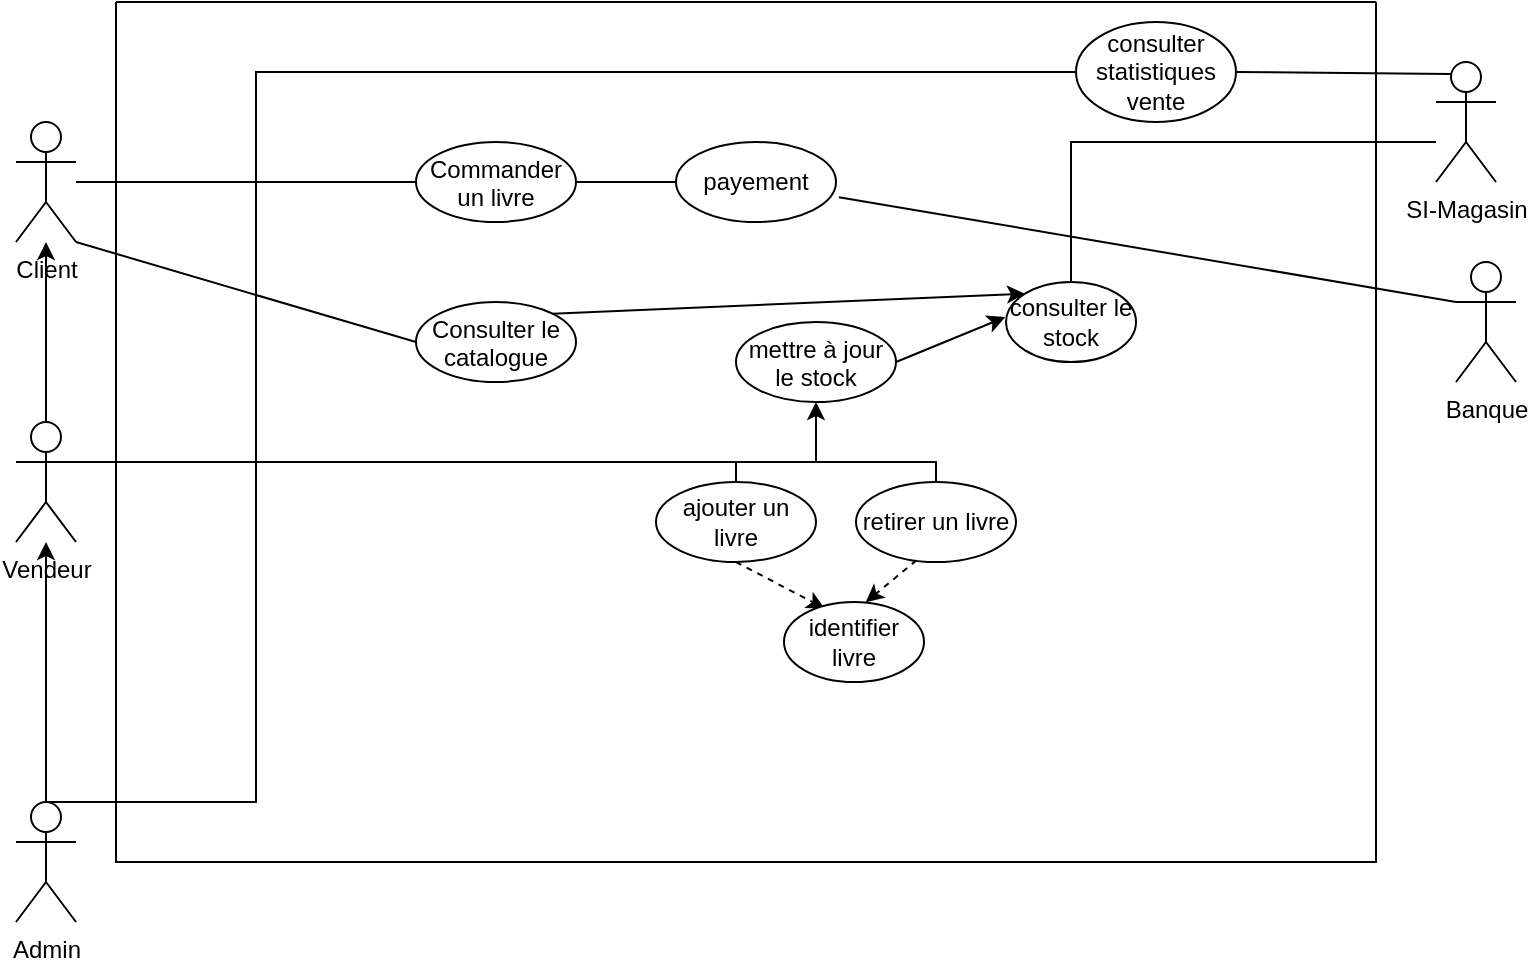 <mxfile version="27.0.6">
  <diagram name="Page-1" id="Vy9dcZTcigtyyk6QfVFo">
    <mxGraphModel dx="1426" dy="835" grid="1" gridSize="10" guides="1" tooltips="1" connect="1" arrows="1" fold="1" page="1" pageScale="1" pageWidth="827" pageHeight="1169" math="0" shadow="0">
      <root>
        <mxCell id="0" />
        <mxCell id="1" parent="0" />
        <mxCell id="Zop6etKtP2Gz7wqvCrPE-1" value="Client" style="shape=umlActor;verticalLabelPosition=bottom;verticalAlign=top;html=1;outlineConnect=0;" parent="1" vertex="1">
          <mxGeometry x="30" y="80" width="30" height="60" as="geometry" />
        </mxCell>
        <mxCell id="Zop6etKtP2Gz7wqvCrPE-7" value="Admin" style="shape=umlActor;verticalLabelPosition=bottom;verticalAlign=top;html=1;outlineConnect=0;" parent="1" vertex="1">
          <mxGeometry x="30" y="420" width="30" height="60" as="geometry" />
        </mxCell>
        <mxCell id="Zop6etKtP2Gz7wqvCrPE-10" value="Vendeur" style="shape=umlActor;verticalLabelPosition=bottom;verticalAlign=top;html=1;outlineConnect=0;" parent="1" vertex="1">
          <mxGeometry x="30" y="230" width="30" height="60" as="geometry" />
        </mxCell>
        <mxCell id="Zop6etKtP2Gz7wqvCrPE-11" value="&lt;div&gt;mettre à jour&lt;/div&gt;&lt;div&gt;le stock&lt;/div&gt;" style="ellipse;whiteSpace=wrap;html=1;verticalAlign=top;" parent="1" vertex="1">
          <mxGeometry x="390" y="180" width="80" height="40" as="geometry" />
        </mxCell>
        <mxCell id="Zop6etKtP2Gz7wqvCrPE-22" value="" style="edgeStyle=orthogonalEdgeStyle;rounded=0;orthogonalLoop=1;jettySize=auto;html=1;exitX=0.5;exitY=0;exitDx=0;exitDy=0;" parent="1" source="Zop6etKtP2Gz7wqvCrPE-16" target="Zop6etKtP2Gz7wqvCrPE-11" edge="1">
          <mxGeometry relative="1" as="geometry">
            <Array as="points">
              <mxPoint x="390" y="250" />
              <mxPoint x="430" y="250" />
            </Array>
          </mxGeometry>
        </mxCell>
        <mxCell id="Zop6etKtP2Gz7wqvCrPE-16" value="ajouter un livre" style="ellipse;whiteSpace=wrap;html=1;" parent="1" vertex="1">
          <mxGeometry x="350" y="260" width="80" height="40" as="geometry" />
        </mxCell>
        <mxCell id="Zop6etKtP2Gz7wqvCrPE-26" value="retirer un livre" style="ellipse;whiteSpace=wrap;html=1;" parent="1" vertex="1">
          <mxGeometry x="450" y="260" width="80" height="40" as="geometry" />
        </mxCell>
        <mxCell id="Zop6etKtP2Gz7wqvCrPE-28" value="" style="endArrow=none;html=1;rounded=0;exitX=0.5;exitY=0;exitDx=0;exitDy=0;" parent="1" source="Zop6etKtP2Gz7wqvCrPE-26" edge="1">
          <mxGeometry width="50" height="50" relative="1" as="geometry">
            <mxPoint x="350" y="380" as="sourcePoint" />
            <mxPoint x="390" y="250" as="targetPoint" />
            <Array as="points">
              <mxPoint x="490" y="250" />
              <mxPoint x="420" y="250" />
              <mxPoint x="390" y="250" />
            </Array>
          </mxGeometry>
        </mxCell>
        <mxCell id="Zop6etKtP2Gz7wqvCrPE-30" value="" style="dashed=1;html=1;rounded=0;exitX=0.5;exitY=1;exitDx=0;exitDy=0;entryX=0.291;entryY=0.081;entryDx=0;entryDy=0;entryPerimeter=0;" parent="1" source="Zop6etKtP2Gz7wqvCrPE-16" target="Zop6etKtP2Gz7wqvCrPE-32" edge="1">
          <mxGeometry width="50" height="50" relative="1" as="geometry">
            <mxPoint x="350" y="380" as="sourcePoint" />
            <mxPoint x="350" y="360" as="targetPoint" />
          </mxGeometry>
        </mxCell>
        <mxCell id="Zop6etKtP2Gz7wqvCrPE-31" value="" style="dashed=1;html=1;rounded=0;exitX=0.378;exitY=0.979;exitDx=0;exitDy=0;exitPerimeter=0;entryX=0.584;entryY=0.002;entryDx=0;entryDy=0;entryPerimeter=0;" parent="1" source="Zop6etKtP2Gz7wqvCrPE-26" target="Zop6etKtP2Gz7wqvCrPE-32" edge="1">
          <mxGeometry width="50" height="50" relative="1" as="geometry">
            <mxPoint x="330" y="310" as="sourcePoint" />
            <mxPoint x="390" y="350" as="targetPoint" />
          </mxGeometry>
        </mxCell>
        <mxCell id="Zop6etKtP2Gz7wqvCrPE-32" value="identifier livre" style="ellipse;whiteSpace=wrap;html=1;" parent="1" vertex="1">
          <mxGeometry x="414" y="320" width="70" height="40" as="geometry" />
        </mxCell>
        <mxCell id="Zop6etKtP2Gz7wqvCrPE-33" value="" style="edgeStyle=orthogonalEdgeStyle;rounded=0;orthogonalLoop=1;jettySize=auto;html=1;entryX=0;entryY=0.5;entryDx=0;entryDy=0;endArrow=null;" parent="1" source="Zop6etKtP2Gz7wqvCrPE-1" target="Zop6etKtP2Gz7wqvCrPE-34" edge="1">
          <mxGeometry relative="1" as="geometry">
            <mxPoint x="250" y="529.7" as="sourcePoint" />
            <mxPoint x="330" y="529.7" as="targetPoint" />
          </mxGeometry>
        </mxCell>
        <mxCell id="Zop6etKtP2Gz7wqvCrPE-34" value="Commander un livre" style="ellipse;whiteSpace=wrap;html=1;verticalAlign=top;" parent="1" vertex="1">
          <mxGeometry x="230" y="90" width="80" height="40" as="geometry" />
        </mxCell>
        <mxCell id="Zop6etKtP2Gz7wqvCrPE-39" value="" style="endArrow=null;html=1;rounded=0;exitX=1;exitY=1;exitDx=0;exitDy=0;exitPerimeter=0;entryX=0;entryY=0.5;entryDx=0;entryDy=0;" parent="1" source="Zop6etKtP2Gz7wqvCrPE-1" target="Zop6etKtP2Gz7wqvCrPE-40" edge="1">
          <mxGeometry width="50" height="50" relative="1" as="geometry">
            <mxPoint x="330" y="420" as="sourcePoint" />
            <mxPoint x="320" y="480" as="targetPoint" />
            <Array as="points" />
          </mxGeometry>
        </mxCell>
        <mxCell id="Zop6etKtP2Gz7wqvCrPE-40" value="Consulter le catalogue" style="ellipse;whiteSpace=wrap;html=1;verticalAlign=top;" parent="1" vertex="1">
          <mxGeometry x="230" y="170" width="80" height="40" as="geometry" />
        </mxCell>
        <mxCell id="Zop6etKtP2Gz7wqvCrPE-42" value="" style="html=1;rounded=0;exitX=1;exitY=0.5;exitDx=0;exitDy=0;entryX=-0.006;entryY=0.439;entryDx=0;entryDy=0;entryPerimeter=0;" parent="1" source="Zop6etKtP2Gz7wqvCrPE-11" target="Zop6etKtP2Gz7wqvCrPE-44" edge="1">
          <mxGeometry width="50" height="50" relative="1" as="geometry">
            <mxPoint x="330" y="420" as="sourcePoint" />
            <mxPoint x="520" y="176" as="targetPoint" />
          </mxGeometry>
        </mxCell>
        <mxCell id="Zop6etKtP2Gz7wqvCrPE-44" value="consulter le stock" style="ellipse;whiteSpace=wrap;html=1;" parent="1" vertex="1">
          <mxGeometry x="525" y="160" width="65" height="40" as="geometry" />
        </mxCell>
        <mxCell id="Zop6etKtP2Gz7wqvCrPE-48" value="" style="html=1;rounded=0;exitX=1;exitY=0;exitDx=0;exitDy=0;entryX=0;entryY=0;entryDx=0;entryDy=0;" parent="1" source="Zop6etKtP2Gz7wqvCrPE-40" target="Zop6etKtP2Gz7wqvCrPE-44" edge="1">
          <mxGeometry width="50" height="50" relative="1" as="geometry">
            <mxPoint x="560" y="340" as="sourcePoint" />
            <mxPoint x="610" y="290" as="targetPoint" />
          </mxGeometry>
        </mxCell>
        <mxCell id="Zop6etKtP2Gz7wqvCrPE-53" style="edgeStyle=orthogonalEdgeStyle;rounded=0;orthogonalLoop=1;jettySize=auto;html=1;entryX=0.5;entryY=0;entryDx=0;entryDy=0;endArrow=null;" parent="1" source="Zop6etKtP2Gz7wqvCrPE-51" target="Zop6etKtP2Gz7wqvCrPE-44" edge="1">
          <mxGeometry relative="1" as="geometry">
            <Array as="points">
              <mxPoint x="558" y="90" />
            </Array>
          </mxGeometry>
        </mxCell>
        <mxCell id="Zop6etKtP2Gz7wqvCrPE-51" value="&lt;div&gt;SI-Magasin&lt;/div&gt;" style="shape=umlActor;verticalLabelPosition=bottom;verticalAlign=top;html=1;outlineConnect=0;" parent="1" vertex="1">
          <mxGeometry x="740" y="50" width="30" height="60" as="geometry" />
        </mxCell>
        <mxCell id="Zop6etKtP2Gz7wqvCrPE-54" value="consulter statistiques vente" style="ellipse;whiteSpace=wrap;html=1;" parent="1" vertex="1">
          <mxGeometry x="560" y="30" width="80" height="50" as="geometry" />
        </mxCell>
        <mxCell id="Zop6etKtP2Gz7wqvCrPE-55" value="" style="endArrow=none;html=1;rounded=0;exitX=0.25;exitY=0.1;exitDx=0;exitDy=0;exitPerimeter=0;entryX=1;entryY=0.5;entryDx=0;entryDy=0;" parent="1" source="Zop6etKtP2Gz7wqvCrPE-51" target="Zop6etKtP2Gz7wqvCrPE-54" edge="1">
          <mxGeometry width="50" height="50" relative="1" as="geometry">
            <mxPoint x="430" y="280" as="sourcePoint" />
            <mxPoint x="480" y="230" as="targetPoint" />
          </mxGeometry>
        </mxCell>
        <mxCell id="Zop6etKtP2Gz7wqvCrPE-57" style="edgeStyle=orthogonalEdgeStyle;rounded=0;orthogonalLoop=1;jettySize=auto;html=1;entryX=0.5;entryY=0;entryDx=0;entryDy=0;entryPerimeter=0;endArrow=null;" parent="1" source="Zop6etKtP2Gz7wqvCrPE-54" target="Zop6etKtP2Gz7wqvCrPE-7" edge="1">
          <mxGeometry relative="1" as="geometry">
            <Array as="points">
              <mxPoint x="150" y="55" />
              <mxPoint x="150" y="420" />
            </Array>
          </mxGeometry>
        </mxCell>
        <mxCell id="Zop6etKtP2Gz7wqvCrPE-60" value="" style="endArrow=classic;html=1;rounded=0;exitX=0.5;exitY=0;exitDx=0;exitDy=0;exitPerimeter=0;" parent="1" source="Zop6etKtP2Gz7wqvCrPE-10" target="Zop6etKtP2Gz7wqvCrPE-1" edge="1">
          <mxGeometry width="50" height="50" relative="1" as="geometry">
            <mxPoint x="430" y="340" as="sourcePoint" />
            <mxPoint x="480" y="290" as="targetPoint" />
          </mxGeometry>
        </mxCell>
        <mxCell id="Zop6etKtP2Gz7wqvCrPE-62" value="" style="endArrow=classic;html=1;rounded=0;" parent="1" source="Zop6etKtP2Gz7wqvCrPE-7" target="Zop6etKtP2Gz7wqvCrPE-10" edge="1">
          <mxGeometry width="50" height="50" relative="1" as="geometry">
            <mxPoint x="40" y="420" as="sourcePoint" />
            <mxPoint x="90" y="370" as="targetPoint" />
          </mxGeometry>
        </mxCell>
        <mxCell id="Zop6etKtP2Gz7wqvCrPE-63" value="" style="endArrow=none;html=1;rounded=0;exitX=1;exitY=0.333;exitDx=0;exitDy=0;exitPerimeter=0;" parent="1" source="Zop6etKtP2Gz7wqvCrPE-10" edge="1">
          <mxGeometry width="50" height="50" relative="1" as="geometry">
            <mxPoint x="360" y="300" as="sourcePoint" />
            <mxPoint x="390" y="250" as="targetPoint" />
          </mxGeometry>
        </mxCell>
        <mxCell id="Zop6etKtP2Gz7wqvCrPE-64" value="payement" style="ellipse;whiteSpace=wrap;html=1;" parent="1" vertex="1">
          <mxGeometry x="360" y="90" width="80" height="40" as="geometry" />
        </mxCell>
        <mxCell id="Zop6etKtP2Gz7wqvCrPE-65" value="" style="endArrow=none;html=1;rounded=0;exitX=1;exitY=0.5;exitDx=0;exitDy=0;entryX=0;entryY=0.5;entryDx=0;entryDy=0;" parent="1" source="Zop6etKtP2Gz7wqvCrPE-34" target="Zop6etKtP2Gz7wqvCrPE-64" edge="1">
          <mxGeometry width="50" height="50" relative="1" as="geometry">
            <mxPoint x="300" y="330" as="sourcePoint" />
            <mxPoint x="350" y="280" as="targetPoint" />
          </mxGeometry>
        </mxCell>
        <mxCell id="Zop6etKtP2Gz7wqvCrPE-66" value="&lt;div&gt;Banque&lt;/div&gt;" style="shape=umlActor;verticalLabelPosition=bottom;verticalAlign=top;html=1;outlineConnect=0;" parent="1" vertex="1">
          <mxGeometry x="750" y="150" width="30" height="60" as="geometry" />
        </mxCell>
        <mxCell id="Zop6etKtP2Gz7wqvCrPE-67" value="" style="endArrow=none;html=1;rounded=0;exitX=1.018;exitY=0.69;exitDx=0;exitDy=0;exitPerimeter=0;entryX=0;entryY=0.333;entryDx=0;entryDy=0;entryPerimeter=0;" parent="1" source="Zop6etKtP2Gz7wqvCrPE-64" target="Zop6etKtP2Gz7wqvCrPE-66" edge="1">
          <mxGeometry width="50" height="50" relative="1" as="geometry">
            <mxPoint x="300" y="330" as="sourcePoint" />
            <mxPoint x="350" y="280" as="targetPoint" />
          </mxGeometry>
        </mxCell>
        <mxCell id="ntPSsKuCJaovOKiAo4H5-2" value="" style="swimlane;startSize=0;" vertex="1" parent="1">
          <mxGeometry x="80" y="20" width="630" height="430" as="geometry" />
        </mxCell>
      </root>
    </mxGraphModel>
  </diagram>
</mxfile>
